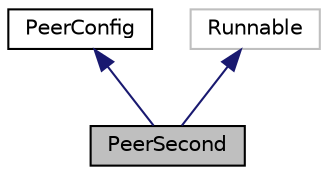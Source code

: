 digraph "PeerSecond"
{
  edge [fontname="Helvetica",fontsize="10",labelfontname="Helvetica",labelfontsize="10"];
  node [fontname="Helvetica",fontsize="10",shape=record];
  Node3 [label="PeerSecond",height=0.2,width=0.4,color="black", fillcolor="grey75", style="filled", fontcolor="black"];
  Node4 -> Node3 [dir="back",color="midnightblue",fontsize="10",style="solid",fontname="Helvetica"];
  Node4 [label="PeerConfig",height=0.2,width=0.4,color="black", fillcolor="white", style="filled",URL="$classPeerConfig.html"];
  Node5 -> Node3 [dir="back",color="midnightblue",fontsize="10",style="solid",fontname="Helvetica"];
  Node5 [label="Runnable",height=0.2,width=0.4,color="grey75", fillcolor="white", style="filled"];
}
